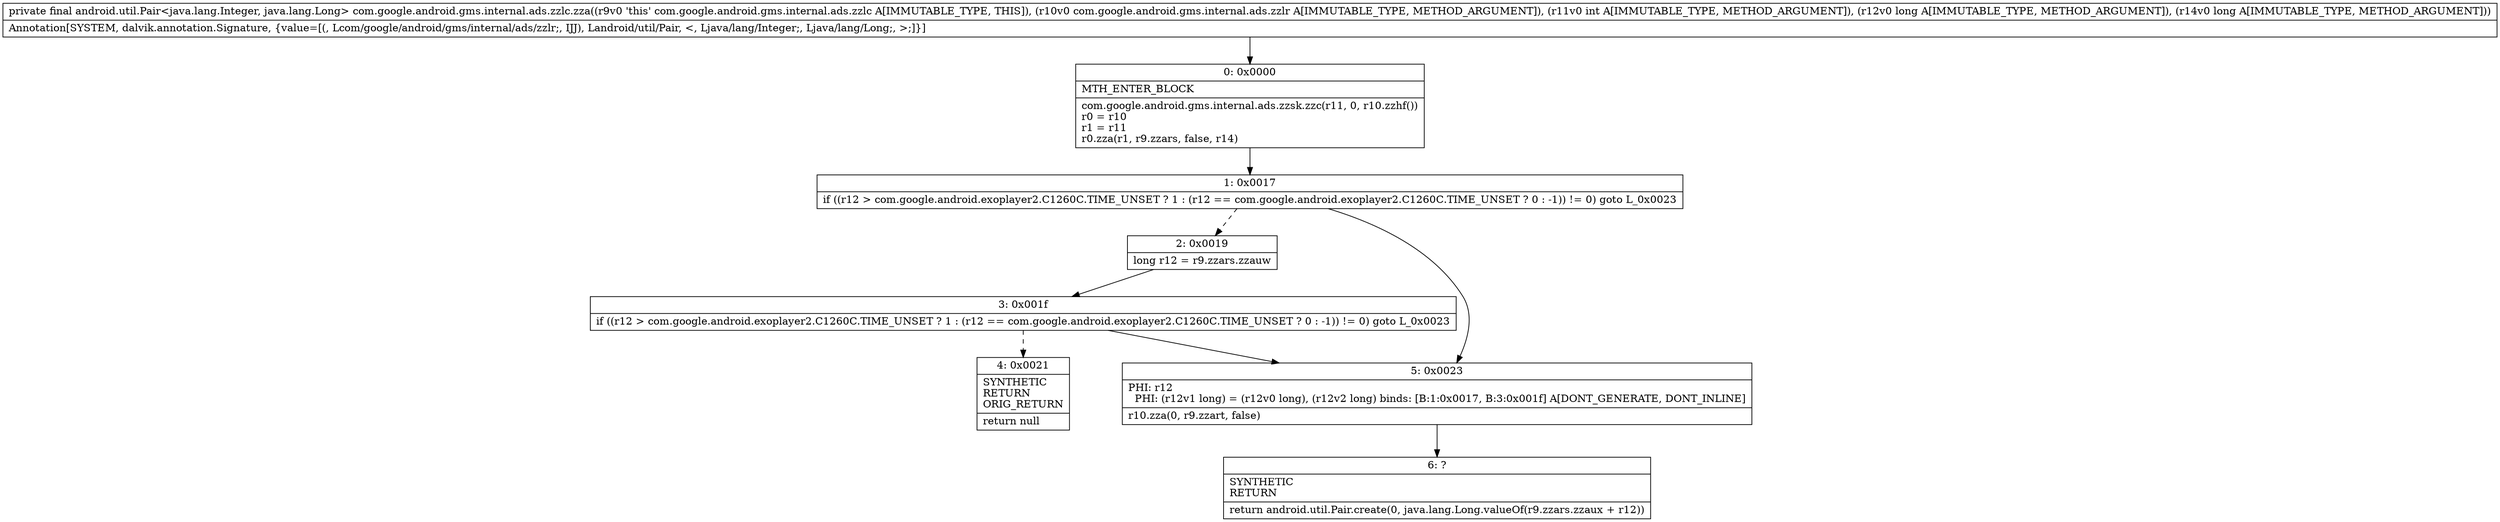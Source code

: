 digraph "CFG forcom.google.android.gms.internal.ads.zzlc.zza(Lcom\/google\/android\/gms\/internal\/ads\/zzlr;IJJ)Landroid\/util\/Pair;" {
Node_0 [shape=record,label="{0\:\ 0x0000|MTH_ENTER_BLOCK\l|com.google.android.gms.internal.ads.zzsk.zzc(r11, 0, r10.zzhf())\lr0 = r10\lr1 = r11\lr0.zza(r1, r9.zzars, false, r14)\l}"];
Node_1 [shape=record,label="{1\:\ 0x0017|if ((r12 \> com.google.android.exoplayer2.C1260C.TIME_UNSET ? 1 : (r12 == com.google.android.exoplayer2.C1260C.TIME_UNSET ? 0 : \-1)) != 0) goto L_0x0023\l}"];
Node_2 [shape=record,label="{2\:\ 0x0019|long r12 = r9.zzars.zzauw\l}"];
Node_3 [shape=record,label="{3\:\ 0x001f|if ((r12 \> com.google.android.exoplayer2.C1260C.TIME_UNSET ? 1 : (r12 == com.google.android.exoplayer2.C1260C.TIME_UNSET ? 0 : \-1)) != 0) goto L_0x0023\l}"];
Node_4 [shape=record,label="{4\:\ 0x0021|SYNTHETIC\lRETURN\lORIG_RETURN\l|return null\l}"];
Node_5 [shape=record,label="{5\:\ 0x0023|PHI: r12 \l  PHI: (r12v1 long) = (r12v0 long), (r12v2 long) binds: [B:1:0x0017, B:3:0x001f] A[DONT_GENERATE, DONT_INLINE]\l|r10.zza(0, r9.zzart, false)\l}"];
Node_6 [shape=record,label="{6\:\ ?|SYNTHETIC\lRETURN\l|return android.util.Pair.create(0, java.lang.Long.valueOf(r9.zzars.zzaux + r12))\l}"];
MethodNode[shape=record,label="{private final android.util.Pair\<java.lang.Integer, java.lang.Long\> com.google.android.gms.internal.ads.zzlc.zza((r9v0 'this' com.google.android.gms.internal.ads.zzlc A[IMMUTABLE_TYPE, THIS]), (r10v0 com.google.android.gms.internal.ads.zzlr A[IMMUTABLE_TYPE, METHOD_ARGUMENT]), (r11v0 int A[IMMUTABLE_TYPE, METHOD_ARGUMENT]), (r12v0 long A[IMMUTABLE_TYPE, METHOD_ARGUMENT]), (r14v0 long A[IMMUTABLE_TYPE, METHOD_ARGUMENT]))  | Annotation[SYSTEM, dalvik.annotation.Signature, \{value=[(, Lcom\/google\/android\/gms\/internal\/ads\/zzlr;, IJJ), Landroid\/util\/Pair, \<, Ljava\/lang\/Integer;, Ljava\/lang\/Long;, \>;]\}]\l}"];
MethodNode -> Node_0;
Node_0 -> Node_1;
Node_1 -> Node_2[style=dashed];
Node_1 -> Node_5;
Node_2 -> Node_3;
Node_3 -> Node_4[style=dashed];
Node_3 -> Node_5;
Node_5 -> Node_6;
}

